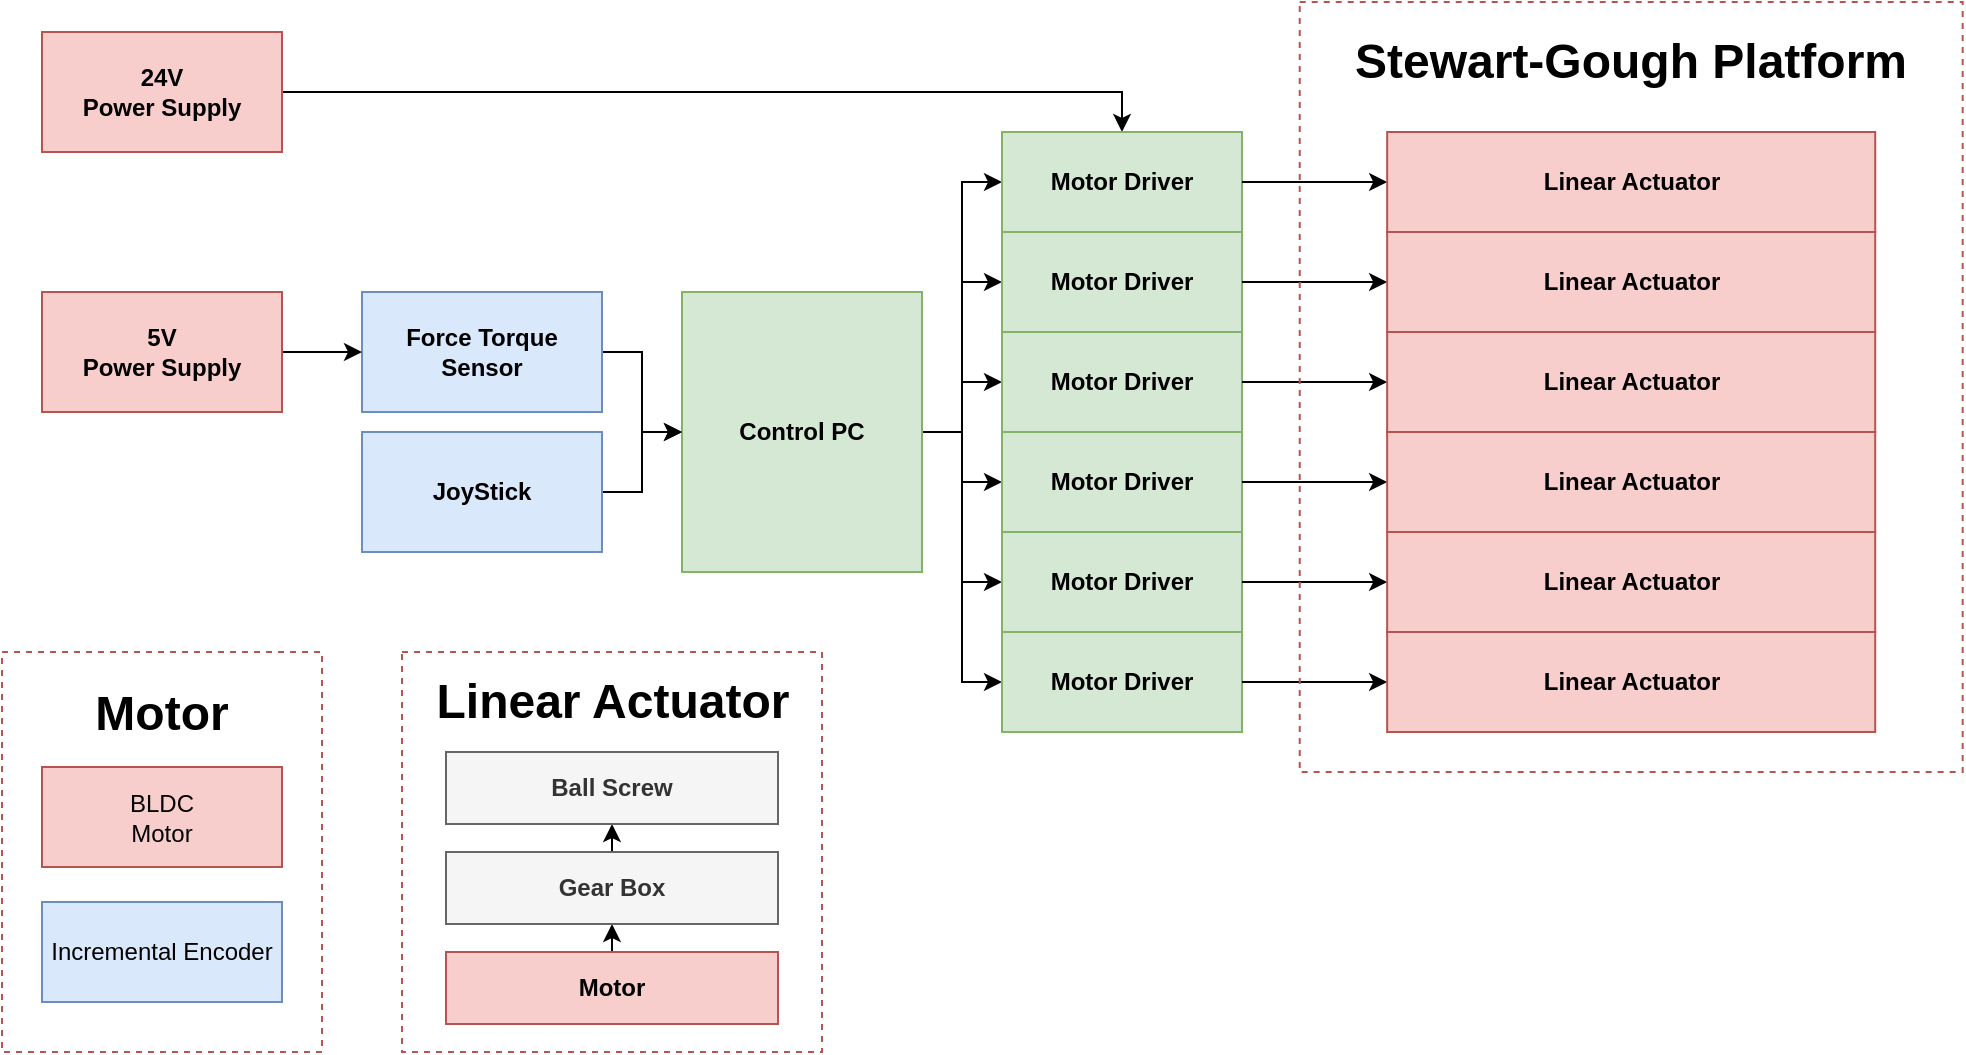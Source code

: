<mxfile version="20.6.0" type="github">
  <diagram id="zAPGDFbbbaDvvKvTUpeF" name="페이지-1">
    <mxGraphModel dx="1497" dy="794" grid="1" gridSize="10" guides="1" tooltips="1" connect="1" arrows="1" fold="1" page="1" pageScale="1" pageWidth="827" pageHeight="1169" math="0" shadow="0">
      <root>
        <mxCell id="0" />
        <mxCell id="1" parent="0" />
        <mxCell id="pkckRQuR9HhNkEGqXw-G-65" value="" style="edgeStyle=orthogonalEdgeStyle;rounded=0;orthogonalLoop=1;jettySize=auto;html=1;" edge="1" parent="1" source="pkckRQuR9HhNkEGqXw-G-1" target="pkckRQuR9HhNkEGqXw-G-61">
          <mxGeometry relative="1" as="geometry" />
        </mxCell>
        <mxCell id="pkckRQuR9HhNkEGqXw-G-66" style="edgeStyle=orthogonalEdgeStyle;rounded=0;orthogonalLoop=1;jettySize=auto;html=1;exitX=1;exitY=0.5;exitDx=0;exitDy=0;entryX=0;entryY=0.5;entryDx=0;entryDy=0;" edge="1" parent="1" source="pkckRQuR9HhNkEGqXw-G-1" target="pkckRQuR9HhNkEGqXw-G-62">
          <mxGeometry relative="1" as="geometry" />
        </mxCell>
        <mxCell id="pkckRQuR9HhNkEGqXw-G-67" style="edgeStyle=orthogonalEdgeStyle;rounded=0;orthogonalLoop=1;jettySize=auto;html=1;exitX=1;exitY=0.5;exitDx=0;exitDy=0;entryX=0;entryY=0.5;entryDx=0;entryDy=0;" edge="1" parent="1" source="pkckRQuR9HhNkEGqXw-G-1" target="pkckRQuR9HhNkEGqXw-G-63">
          <mxGeometry relative="1" as="geometry" />
        </mxCell>
        <mxCell id="pkckRQuR9HhNkEGqXw-G-68" style="edgeStyle=orthogonalEdgeStyle;rounded=0;orthogonalLoop=1;jettySize=auto;html=1;exitX=1;exitY=0.5;exitDx=0;exitDy=0;entryX=0;entryY=0.5;entryDx=0;entryDy=0;" edge="1" parent="1" source="pkckRQuR9HhNkEGqXw-G-1" target="pkckRQuR9HhNkEGqXw-G-60">
          <mxGeometry relative="1" as="geometry" />
        </mxCell>
        <mxCell id="pkckRQuR9HhNkEGqXw-G-69" style="edgeStyle=orthogonalEdgeStyle;rounded=0;orthogonalLoop=1;jettySize=auto;html=1;exitX=1;exitY=0.5;exitDx=0;exitDy=0;entryX=0;entryY=0.5;entryDx=0;entryDy=0;" edge="1" parent="1" source="pkckRQuR9HhNkEGqXw-G-1" target="pkckRQuR9HhNkEGqXw-G-59">
          <mxGeometry relative="1" as="geometry" />
        </mxCell>
        <mxCell id="pkckRQuR9HhNkEGqXw-G-70" style="edgeStyle=orthogonalEdgeStyle;rounded=0;orthogonalLoop=1;jettySize=auto;html=1;exitX=1;exitY=0.5;exitDx=0;exitDy=0;entryX=0;entryY=0.5;entryDx=0;entryDy=0;" edge="1" parent="1" source="pkckRQuR9HhNkEGqXw-G-1" target="pkckRQuR9HhNkEGqXw-G-51">
          <mxGeometry relative="1" as="geometry" />
        </mxCell>
        <mxCell id="pkckRQuR9HhNkEGqXw-G-1" value="&lt;b&gt;Control PC&lt;/b&gt;" style="rounded=0;whiteSpace=wrap;html=1;fillColor=#d5e8d4;strokeColor=#82b366;" vertex="1" parent="1">
          <mxGeometry x="420" y="270" width="120" height="140" as="geometry" />
        </mxCell>
        <mxCell id="pkckRQuR9HhNkEGqXw-G-45" value="" style="edgeStyle=orthogonalEdgeStyle;rounded=0;orthogonalLoop=1;jettySize=auto;html=1;" edge="1" parent="1" source="pkckRQuR9HhNkEGqXw-G-2" target="pkckRQuR9HhNkEGqXw-G-1">
          <mxGeometry relative="1" as="geometry" />
        </mxCell>
        <mxCell id="pkckRQuR9HhNkEGqXw-G-2" value="&lt;b&gt;Force Torque Sensor&lt;/b&gt;" style="rounded=0;whiteSpace=wrap;html=1;fillColor=#dae8fc;strokeColor=#6c8ebf;" vertex="1" parent="1">
          <mxGeometry x="260" y="270" width="120" height="60" as="geometry" />
        </mxCell>
        <mxCell id="pkckRQuR9HhNkEGqXw-G-46" value="" style="edgeStyle=orthogonalEdgeStyle;rounded=0;orthogonalLoop=1;jettySize=auto;html=1;" edge="1" parent="1" source="pkckRQuR9HhNkEGqXw-G-3" target="pkckRQuR9HhNkEGqXw-G-1">
          <mxGeometry relative="1" as="geometry" />
        </mxCell>
        <mxCell id="pkckRQuR9HhNkEGqXw-G-3" value="&lt;b&gt;JoyStick&lt;/b&gt;" style="rounded=0;whiteSpace=wrap;html=1;fillColor=#dae8fc;strokeColor=#6c8ebf;" vertex="1" parent="1">
          <mxGeometry x="260" y="340" width="120" height="60" as="geometry" />
        </mxCell>
        <mxCell id="pkckRQuR9HhNkEGqXw-G-95" value="" style="edgeStyle=orthogonalEdgeStyle;rounded=0;orthogonalLoop=1;jettySize=auto;html=1;" edge="1" parent="1" source="pkckRQuR9HhNkEGqXw-G-4" target="pkckRQuR9HhNkEGqXw-G-2">
          <mxGeometry relative="1" as="geometry" />
        </mxCell>
        <mxCell id="pkckRQuR9HhNkEGqXw-G-4" value="&lt;b&gt;5V&lt;br&gt;Power Supply&lt;/b&gt;" style="rounded=0;whiteSpace=wrap;html=1;fillColor=#f8cecc;strokeColor=#b85450;" vertex="1" parent="1">
          <mxGeometry x="100" y="270" width="120" height="60" as="geometry" />
        </mxCell>
        <mxCell id="pkckRQuR9HhNkEGqXw-G-96" style="edgeStyle=orthogonalEdgeStyle;rounded=0;orthogonalLoop=1;jettySize=auto;html=1;exitX=1;exitY=0.5;exitDx=0;exitDy=0;entryX=0.5;entryY=0;entryDx=0;entryDy=0;" edge="1" parent="1" source="pkckRQuR9HhNkEGqXw-G-5" target="pkckRQuR9HhNkEGqXw-G-51">
          <mxGeometry relative="1" as="geometry" />
        </mxCell>
        <mxCell id="pkckRQuR9HhNkEGqXw-G-5" value="&lt;b&gt;24V&lt;br&gt;Power Supply&lt;/b&gt;" style="rounded=0;whiteSpace=wrap;html=1;fillColor=#f8cecc;strokeColor=#b85450;" vertex="1" parent="1">
          <mxGeometry x="100" y="140" width="120" height="60" as="geometry" />
        </mxCell>
        <mxCell id="pkckRQuR9HhNkEGqXw-G-37" value="" style="group" vertex="1" connectable="0" parent="1">
          <mxGeometry x="280" y="450" width="210" height="200" as="geometry" />
        </mxCell>
        <mxCell id="pkckRQuR9HhNkEGqXw-G-21" value="" style="rounded=0;whiteSpace=wrap;html=1;fillColor=none;strokeColor=#b85450;dashed=1;" vertex="1" parent="pkckRQuR9HhNkEGqXw-G-37">
          <mxGeometry width="210" height="200" as="geometry" />
        </mxCell>
        <mxCell id="pkckRQuR9HhNkEGqXw-G-92" style="edgeStyle=orthogonalEdgeStyle;rounded=0;orthogonalLoop=1;jettySize=auto;html=1;exitX=0.5;exitY=0;exitDx=0;exitDy=0;entryX=0.5;entryY=1;entryDx=0;entryDy=0;" edge="1" parent="pkckRQuR9HhNkEGqXw-G-37" source="pkckRQuR9HhNkEGqXw-G-13" target="pkckRQuR9HhNkEGqXw-G-14">
          <mxGeometry relative="1" as="geometry" />
        </mxCell>
        <mxCell id="pkckRQuR9HhNkEGqXw-G-13" value="&lt;b&gt;Motor&lt;/b&gt;" style="rounded=0;whiteSpace=wrap;html=1;fillColor=#f8cecc;strokeColor=#b85450;" vertex="1" parent="pkckRQuR9HhNkEGqXw-G-37">
          <mxGeometry x="22" y="150" width="166" height="36" as="geometry" />
        </mxCell>
        <mxCell id="pkckRQuR9HhNkEGqXw-G-93" style="edgeStyle=orthogonalEdgeStyle;rounded=0;orthogonalLoop=1;jettySize=auto;html=1;exitX=0.5;exitY=0;exitDx=0;exitDy=0;entryX=0.5;entryY=1;entryDx=0;entryDy=0;" edge="1" parent="pkckRQuR9HhNkEGqXw-G-37" source="pkckRQuR9HhNkEGqXw-G-14" target="pkckRQuR9HhNkEGqXw-G-15">
          <mxGeometry relative="1" as="geometry" />
        </mxCell>
        <mxCell id="pkckRQuR9HhNkEGqXw-G-14" value="&lt;b&gt;Gear Box&lt;/b&gt;" style="rounded=0;whiteSpace=wrap;html=1;fillColor=#f5f5f5;fontColor=#333333;strokeColor=#666666;" vertex="1" parent="pkckRQuR9HhNkEGqXw-G-37">
          <mxGeometry x="22" y="100" width="166" height="36" as="geometry" />
        </mxCell>
        <mxCell id="pkckRQuR9HhNkEGqXw-G-15" value="&lt;b&gt;Ball Screw&lt;/b&gt;" style="rounded=0;whiteSpace=wrap;html=1;fillColor=#f5f5f5;fontColor=#333333;strokeColor=#666666;" vertex="1" parent="pkckRQuR9HhNkEGqXw-G-37">
          <mxGeometry x="22" y="50" width="166" height="36" as="geometry" />
        </mxCell>
        <mxCell id="pkckRQuR9HhNkEGqXw-G-22" value="&lt;h1&gt;Linear Actuator&lt;/h1&gt;" style="text;html=1;strokeColor=none;fillColor=none;align=center;verticalAlign=middle;whiteSpace=wrap;rounded=0;dashed=1;" vertex="1" parent="pkckRQuR9HhNkEGqXw-G-37">
          <mxGeometry x="2.5" y="10" width="205" height="30" as="geometry" />
        </mxCell>
        <mxCell id="pkckRQuR9HhNkEGqXw-G-39" value="" style="group" vertex="1" connectable="0" parent="1">
          <mxGeometry x="80" y="450" width="160" height="200" as="geometry" />
        </mxCell>
        <mxCell id="pkckRQuR9HhNkEGqXw-G-9" value="" style="rounded=0;whiteSpace=wrap;html=1;fillColor=none;dashed=1;strokeColor=#b85450;" vertex="1" parent="pkckRQuR9HhNkEGqXw-G-39">
          <mxGeometry width="160" height="200" as="geometry" />
        </mxCell>
        <mxCell id="pkckRQuR9HhNkEGqXw-G-7" value="Incremental Encoder" style="rounded=0;whiteSpace=wrap;html=1;fillColor=#dae8fc;strokeColor=#6c8ebf;" vertex="1" parent="pkckRQuR9HhNkEGqXw-G-39">
          <mxGeometry x="20" y="125" width="120" height="50" as="geometry" />
        </mxCell>
        <mxCell id="pkckRQuR9HhNkEGqXw-G-10" value="&lt;h1&gt;Motor&lt;/h1&gt;" style="text;html=1;strokeColor=none;fillColor=none;align=center;verticalAlign=middle;whiteSpace=wrap;rounded=0;dashed=1;" vertex="1" parent="pkckRQuR9HhNkEGqXw-G-39">
          <mxGeometry x="50" y="12.5" width="60" height="37.5" as="geometry" />
        </mxCell>
        <mxCell id="pkckRQuR9HhNkEGqXw-G-8" value="BLDC&lt;br&gt;Motor" style="rounded=0;whiteSpace=wrap;html=1;fillColor=#f8cecc;strokeColor=#b85450;" vertex="1" parent="pkckRQuR9HhNkEGqXw-G-39">
          <mxGeometry x="20" y="57.5" width="120" height="50" as="geometry" />
        </mxCell>
        <mxCell id="pkckRQuR9HhNkEGqXw-G-64" value="" style="group" vertex="1" connectable="0" parent="1">
          <mxGeometry x="580" y="190" width="120" height="300" as="geometry" />
        </mxCell>
        <mxCell id="pkckRQuR9HhNkEGqXw-G-51" value="&lt;b&gt;Motor Driver&lt;/b&gt;" style="rounded=0;whiteSpace=wrap;html=1;fillColor=#d5e8d4;strokeColor=#82b366;" vertex="1" parent="pkckRQuR9HhNkEGqXw-G-64">
          <mxGeometry width="120" height="50" as="geometry" />
        </mxCell>
        <mxCell id="pkckRQuR9HhNkEGqXw-G-59" value="&lt;b&gt;Motor Driver&lt;/b&gt;" style="rounded=0;whiteSpace=wrap;html=1;fillColor=#d5e8d4;strokeColor=#82b366;" vertex="1" parent="pkckRQuR9HhNkEGqXw-G-64">
          <mxGeometry y="50" width="120" height="50" as="geometry" />
        </mxCell>
        <mxCell id="pkckRQuR9HhNkEGqXw-G-60" value="&lt;b&gt;Motor Driver&lt;/b&gt;" style="rounded=0;whiteSpace=wrap;html=1;fillColor=#d5e8d4;strokeColor=#82b366;" vertex="1" parent="pkckRQuR9HhNkEGqXw-G-64">
          <mxGeometry y="100" width="120" height="50" as="geometry" />
        </mxCell>
        <mxCell id="pkckRQuR9HhNkEGqXw-G-61" value="&lt;b&gt;Motor Driver&lt;/b&gt;" style="rounded=0;whiteSpace=wrap;html=1;fillColor=#d5e8d4;strokeColor=#82b366;" vertex="1" parent="pkckRQuR9HhNkEGqXw-G-64">
          <mxGeometry y="150" width="120" height="50" as="geometry" />
        </mxCell>
        <mxCell id="pkckRQuR9HhNkEGqXw-G-62" value="&lt;b&gt;Motor Driver&lt;/b&gt;" style="rounded=0;whiteSpace=wrap;html=1;fillColor=#d5e8d4;strokeColor=#82b366;" vertex="1" parent="pkckRQuR9HhNkEGqXw-G-64">
          <mxGeometry y="200" width="120" height="50" as="geometry" />
        </mxCell>
        <mxCell id="pkckRQuR9HhNkEGqXw-G-63" value="&lt;b&gt;Motor Driver&lt;/b&gt;" style="rounded=0;whiteSpace=wrap;html=1;fillColor=#d5e8d4;strokeColor=#82b366;" vertex="1" parent="pkckRQuR9HhNkEGqXw-G-64">
          <mxGeometry y="250" width="120" height="50" as="geometry" />
        </mxCell>
        <mxCell id="pkckRQuR9HhNkEGqXw-G-71" style="edgeStyle=orthogonalEdgeStyle;rounded=0;orthogonalLoop=1;jettySize=auto;html=1;exitX=1;exitY=0.5;exitDx=0;exitDy=0;" edge="1" parent="1" source="pkckRQuR9HhNkEGqXw-G-51" target="pkckRQuR9HhNkEGqXw-G-27">
          <mxGeometry relative="1" as="geometry" />
        </mxCell>
        <mxCell id="pkckRQuR9HhNkEGqXw-G-84" style="edgeStyle=orthogonalEdgeStyle;rounded=0;orthogonalLoop=1;jettySize=auto;html=1;exitX=1;exitY=0.5;exitDx=0;exitDy=0;" edge="1" parent="1" source="pkckRQuR9HhNkEGqXw-G-59" target="pkckRQuR9HhNkEGqXw-G-77">
          <mxGeometry relative="1" as="geometry" />
        </mxCell>
        <mxCell id="pkckRQuR9HhNkEGqXw-G-85" style="edgeStyle=orthogonalEdgeStyle;rounded=0;orthogonalLoop=1;jettySize=auto;html=1;exitX=1;exitY=0.5;exitDx=0;exitDy=0;entryX=0;entryY=0.5;entryDx=0;entryDy=0;" edge="1" parent="1" source="pkckRQuR9HhNkEGqXw-G-60" target="pkckRQuR9HhNkEGqXw-G-78">
          <mxGeometry relative="1" as="geometry" />
        </mxCell>
        <mxCell id="pkckRQuR9HhNkEGqXw-G-86" style="edgeStyle=orthogonalEdgeStyle;rounded=0;orthogonalLoop=1;jettySize=auto;html=1;exitX=1;exitY=0.5;exitDx=0;exitDy=0;" edge="1" parent="1" source="pkckRQuR9HhNkEGqXw-G-61" target="pkckRQuR9HhNkEGqXw-G-79">
          <mxGeometry relative="1" as="geometry" />
        </mxCell>
        <mxCell id="pkckRQuR9HhNkEGqXw-G-87" style="edgeStyle=orthogonalEdgeStyle;rounded=0;orthogonalLoop=1;jettySize=auto;html=1;exitX=1;exitY=0.5;exitDx=0;exitDy=0;entryX=0;entryY=0.5;entryDx=0;entryDy=0;" edge="1" parent="1" source="pkckRQuR9HhNkEGqXw-G-62" target="pkckRQuR9HhNkEGqXw-G-80">
          <mxGeometry relative="1" as="geometry" />
        </mxCell>
        <mxCell id="pkckRQuR9HhNkEGqXw-G-88" style="edgeStyle=orthogonalEdgeStyle;rounded=0;orthogonalLoop=1;jettySize=auto;html=1;exitX=1;exitY=0.5;exitDx=0;exitDy=0;entryX=0;entryY=0.5;entryDx=0;entryDy=0;" edge="1" parent="1" source="pkckRQuR9HhNkEGqXw-G-63" target="pkckRQuR9HhNkEGqXw-G-81">
          <mxGeometry relative="1" as="geometry" />
        </mxCell>
        <mxCell id="pkckRQuR9HhNkEGqXw-G-89" value="" style="group" vertex="1" connectable="0" parent="1">
          <mxGeometry x="728.86" y="125" width="331.48" height="385" as="geometry" />
        </mxCell>
        <mxCell id="pkckRQuR9HhNkEGqXw-G-34" value="" style="rounded=0;whiteSpace=wrap;html=1;dashed=1;fillColor=none;strokeColor=#b85450;" vertex="1" parent="pkckRQuR9HhNkEGqXw-G-89">
          <mxGeometry width="331.48" height="385" as="geometry" />
        </mxCell>
        <mxCell id="pkckRQuR9HhNkEGqXw-G-35" value="&lt;h1&gt;Stewart-Gough Platform&lt;/h1&gt;" style="text;html=1;strokeColor=none;fillColor=none;align=center;verticalAlign=middle;whiteSpace=wrap;rounded=0;dashed=1;" vertex="1" parent="pkckRQuR9HhNkEGqXw-G-89">
          <mxGeometry x="23.1" y="15" width="285.29" height="30" as="geometry" />
        </mxCell>
        <mxCell id="pkckRQuR9HhNkEGqXw-G-82" value="" style="group" vertex="1" connectable="0" parent="pkckRQuR9HhNkEGqXw-G-89">
          <mxGeometry x="43.717" y="65" width="244.04" height="300" as="geometry" />
        </mxCell>
        <mxCell id="pkckRQuR9HhNkEGqXw-G-27" value="&lt;b&gt;Linear Actuator&lt;/b&gt;" style="rounded=0;whiteSpace=wrap;html=1;fillColor=#f8cecc;strokeColor=#b85450;" vertex="1" parent="pkckRQuR9HhNkEGqXw-G-82">
          <mxGeometry x="0.01" width="244.03" height="50" as="geometry" />
        </mxCell>
        <mxCell id="pkckRQuR9HhNkEGqXw-G-77" value="&lt;b&gt;Linear Actuator&lt;/b&gt;" style="rounded=0;whiteSpace=wrap;html=1;fillColor=#f8cecc;strokeColor=#b85450;" vertex="1" parent="pkckRQuR9HhNkEGqXw-G-82">
          <mxGeometry y="50" width="244.03" height="50" as="geometry" />
        </mxCell>
        <mxCell id="pkckRQuR9HhNkEGqXw-G-78" value="&lt;b&gt;Linear Actuator&lt;/b&gt;" style="rounded=0;whiteSpace=wrap;html=1;fillColor=#f8cecc;strokeColor=#b85450;" vertex="1" parent="pkckRQuR9HhNkEGqXw-G-82">
          <mxGeometry y="100" width="244.03" height="50" as="geometry" />
        </mxCell>
        <mxCell id="pkckRQuR9HhNkEGqXw-G-79" value="&lt;b&gt;Linear Actuator&lt;/b&gt;" style="rounded=0;whiteSpace=wrap;html=1;fillColor=#f8cecc;strokeColor=#b85450;" vertex="1" parent="pkckRQuR9HhNkEGqXw-G-82">
          <mxGeometry y="150" width="244.03" height="50" as="geometry" />
        </mxCell>
        <mxCell id="pkckRQuR9HhNkEGqXw-G-80" value="&lt;b&gt;Linear Actuator&lt;/b&gt;" style="rounded=0;whiteSpace=wrap;html=1;fillColor=#f8cecc;strokeColor=#b85450;" vertex="1" parent="pkckRQuR9HhNkEGqXw-G-82">
          <mxGeometry y="200" width="244.03" height="50" as="geometry" />
        </mxCell>
        <mxCell id="pkckRQuR9HhNkEGqXw-G-81" value="&lt;b&gt;Linear Actuator&lt;/b&gt;" style="rounded=0;whiteSpace=wrap;html=1;fillColor=#f8cecc;strokeColor=#b85450;" vertex="1" parent="pkckRQuR9HhNkEGqXw-G-82">
          <mxGeometry y="250" width="244.03" height="50" as="geometry" />
        </mxCell>
      </root>
    </mxGraphModel>
  </diagram>
</mxfile>
